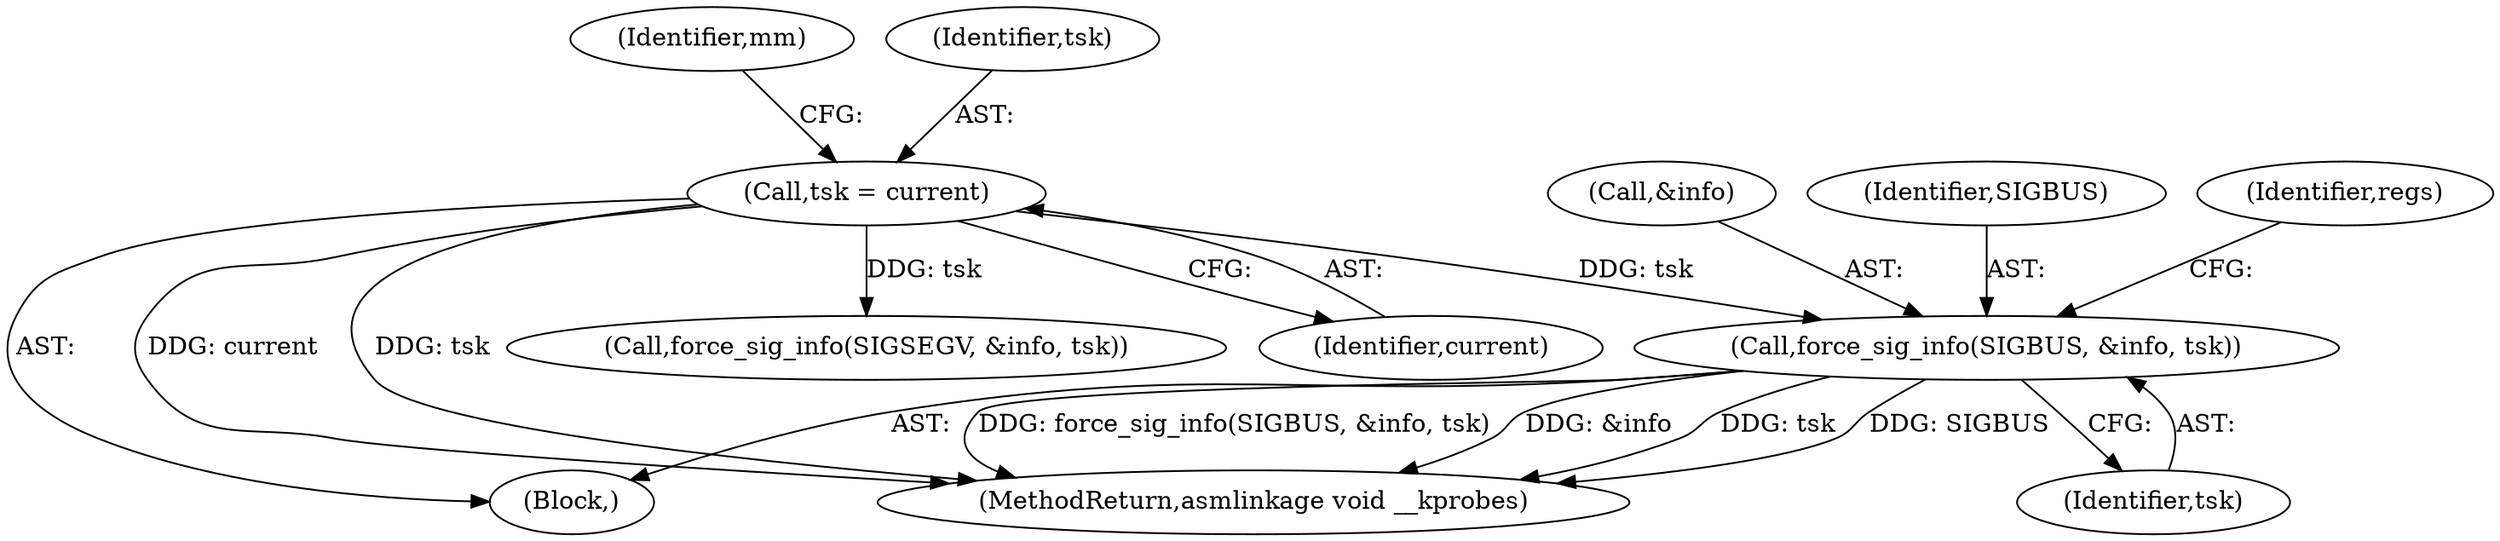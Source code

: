 digraph "0_linux_a8b0ca17b80e92faab46ee7179ba9e99ccb61233_29@pointer" {
"1000433" [label="(Call,force_sig_info(SIGBUS, &info, tsk))"];
"1000123" [label="(Call,tsk = current)"];
"1000335" [label="(Call,force_sig_info(SIGSEGV, &info, tsk))"];
"1000125" [label="(Identifier,current)"];
"1000123" [label="(Call,tsk = current)"];
"1000115" [label="(Block,)"];
"1000127" [label="(Identifier,mm)"];
"1000435" [label="(Call,&info)"];
"1000433" [label="(Call,force_sig_info(SIGBUS, &info, tsk))"];
"1000124" [label="(Identifier,tsk)"];
"1000437" [label="(Identifier,tsk)"];
"1000434" [label="(Identifier,SIGBUS)"];
"1000443" [label="(MethodReturn,asmlinkage void __kprobes)"];
"1000441" [label="(Identifier,regs)"];
"1000433" -> "1000115"  [label="AST: "];
"1000433" -> "1000437"  [label="CFG: "];
"1000434" -> "1000433"  [label="AST: "];
"1000435" -> "1000433"  [label="AST: "];
"1000437" -> "1000433"  [label="AST: "];
"1000441" -> "1000433"  [label="CFG: "];
"1000433" -> "1000443"  [label="DDG: tsk"];
"1000433" -> "1000443"  [label="DDG: SIGBUS"];
"1000433" -> "1000443"  [label="DDG: force_sig_info(SIGBUS, &info, tsk)"];
"1000433" -> "1000443"  [label="DDG: &info"];
"1000123" -> "1000433"  [label="DDG: tsk"];
"1000123" -> "1000115"  [label="AST: "];
"1000123" -> "1000125"  [label="CFG: "];
"1000124" -> "1000123"  [label="AST: "];
"1000125" -> "1000123"  [label="AST: "];
"1000127" -> "1000123"  [label="CFG: "];
"1000123" -> "1000443"  [label="DDG: current"];
"1000123" -> "1000443"  [label="DDG: tsk"];
"1000123" -> "1000335"  [label="DDG: tsk"];
}
